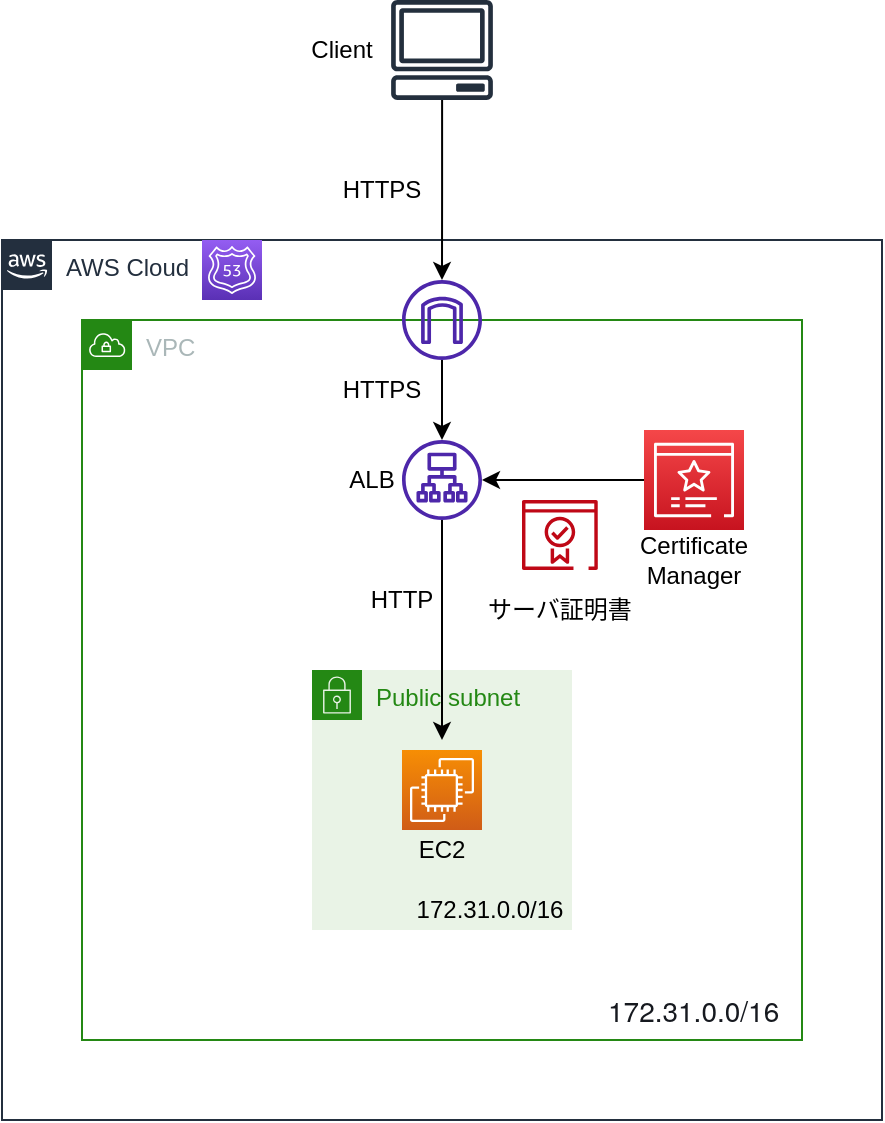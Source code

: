 <mxfile version="20.2.8" type="device"><diagram id="hYjm__GEkq_xyYqt5lKg" name="ページ1"><mxGraphModel dx="1138" dy="603" grid="1" gridSize="10" guides="1" tooltips="1" connect="1" arrows="1" fold="1" page="1" pageScale="1" pageWidth="827" pageHeight="1169" math="0" shadow="0"><root><mxCell id="0"/><mxCell id="1" parent="0"/><mxCell id="esDpBtwbHOVpAAyMWuoP-1" value="AWS Cloud" style="points=[[0,0],[0.25,0],[0.5,0],[0.75,0],[1,0],[1,0.25],[1,0.5],[1,0.75],[1,1],[0.75,1],[0.5,1],[0.25,1],[0,1],[0,0.75],[0,0.5],[0,0.25]];outlineConnect=0;gradientColor=none;html=1;whiteSpace=wrap;fontSize=12;fontStyle=0;container=1;pointerEvents=0;collapsible=0;recursiveResize=0;shape=mxgraph.aws4.group;grIcon=mxgraph.aws4.group_aws_cloud_alt;strokeColor=#232F3E;fillColor=none;verticalAlign=top;align=left;spacingLeft=30;fontColor=#232F3E;dashed=0;" vertex="1" parent="1"><mxGeometry x="200" y="240" width="440" height="440" as="geometry"/></mxCell><mxCell id="esDpBtwbHOVpAAyMWuoP-2" value="VPC" style="points=[[0,0],[0.25,0],[0.5,0],[0.75,0],[1,0],[1,0.25],[1,0.5],[1,0.75],[1,1],[0.75,1],[0.5,1],[0.25,1],[0,1],[0,0.75],[0,0.5],[0,0.25]];outlineConnect=0;gradientColor=none;html=1;whiteSpace=wrap;fontSize=12;fontStyle=0;container=1;pointerEvents=0;collapsible=0;recursiveResize=0;shape=mxgraph.aws4.group;grIcon=mxgraph.aws4.group_vpc;strokeColor=#248814;fillColor=none;verticalAlign=top;align=left;spacingLeft=30;fontColor=#AAB7B8;dashed=0;" vertex="1" parent="esDpBtwbHOVpAAyMWuoP-1"><mxGeometry x="40" y="40" width="360" height="360" as="geometry"/></mxCell><mxCell id="esDpBtwbHOVpAAyMWuoP-18" value="" style="edgeStyle=orthogonalEdgeStyle;rounded=0;orthogonalLoop=1;jettySize=auto;html=1;" edge="1" parent="esDpBtwbHOVpAAyMWuoP-2" source="esDpBtwbHOVpAAyMWuoP-3" target="esDpBtwbHOVpAAyMWuoP-4"><mxGeometry relative="1" as="geometry"/></mxCell><mxCell id="esDpBtwbHOVpAAyMWuoP-3" value="" style="sketch=0;outlineConnect=0;fontColor=#232F3E;gradientColor=none;fillColor=#4D27AA;strokeColor=none;dashed=0;verticalLabelPosition=bottom;verticalAlign=top;align=center;html=1;fontSize=12;fontStyle=0;aspect=fixed;pointerEvents=1;shape=mxgraph.aws4.internet_gateway;" vertex="1" parent="esDpBtwbHOVpAAyMWuoP-2"><mxGeometry x="160" y="-20" width="40" height="40" as="geometry"/></mxCell><mxCell id="esDpBtwbHOVpAAyMWuoP-4" value="" style="sketch=0;outlineConnect=0;fontColor=#232F3E;gradientColor=none;fillColor=#4D27AA;strokeColor=none;dashed=0;verticalLabelPosition=bottom;verticalAlign=top;align=center;html=1;fontSize=12;fontStyle=0;aspect=fixed;pointerEvents=1;shape=mxgraph.aws4.application_load_balancer;" vertex="1" parent="esDpBtwbHOVpAAyMWuoP-2"><mxGeometry x="160" y="60" width="40" height="40" as="geometry"/></mxCell><mxCell id="esDpBtwbHOVpAAyMWuoP-5" value="Public subnet" style="points=[[0,0],[0.25,0],[0.5,0],[0.75,0],[1,0],[1,0.25],[1,0.5],[1,0.75],[1,1],[0.75,1],[0.5,1],[0.25,1],[0,1],[0,0.75],[0,0.5],[0,0.25]];outlineConnect=0;gradientColor=none;html=1;whiteSpace=wrap;fontSize=12;fontStyle=0;container=1;pointerEvents=0;collapsible=0;recursiveResize=0;shape=mxgraph.aws4.group;grIcon=mxgraph.aws4.group_security_group;grStroke=0;strokeColor=#248814;fillColor=#E9F3E6;verticalAlign=top;align=left;spacingLeft=30;fontColor=#248814;dashed=0;" vertex="1" parent="esDpBtwbHOVpAAyMWuoP-2"><mxGeometry x="115" y="175" width="130" height="130" as="geometry"/></mxCell><mxCell id="esDpBtwbHOVpAAyMWuoP-6" value="" style="sketch=0;points=[[0,0,0],[0.25,0,0],[0.5,0,0],[0.75,0,0],[1,0,0],[0,1,0],[0.25,1,0],[0.5,1,0],[0.75,1,0],[1,1,0],[0,0.25,0],[0,0.5,0],[0,0.75,0],[1,0.25,0],[1,0.5,0],[1,0.75,0]];outlineConnect=0;fontColor=#232F3E;gradientColor=#F78E04;gradientDirection=north;fillColor=#D05C17;strokeColor=#ffffff;dashed=0;verticalLabelPosition=bottom;verticalAlign=top;align=center;html=1;fontSize=12;fontStyle=0;aspect=fixed;shape=mxgraph.aws4.resourceIcon;resIcon=mxgraph.aws4.ec2;" vertex="1" parent="esDpBtwbHOVpAAyMWuoP-5"><mxGeometry x="45" y="40" width="40" height="40" as="geometry"/></mxCell><mxCell id="esDpBtwbHOVpAAyMWuoP-21" value="EC2" style="text;html=1;strokeColor=none;fillColor=none;align=center;verticalAlign=middle;whiteSpace=wrap;rounded=0;" vertex="1" parent="esDpBtwbHOVpAAyMWuoP-5"><mxGeometry x="35" y="75" width="60" height="30" as="geometry"/></mxCell><mxCell id="esDpBtwbHOVpAAyMWuoP-29" value="172.31.0.0/16" style="text;html=1;strokeColor=none;fillColor=none;align=center;verticalAlign=middle;whiteSpace=wrap;rounded=0;" vertex="1" parent="esDpBtwbHOVpAAyMWuoP-5"><mxGeometry x="59" y="105" width="60" height="30" as="geometry"/></mxCell><mxCell id="esDpBtwbHOVpAAyMWuoP-13" style="edgeStyle=orthogonalEdgeStyle;rounded=0;orthogonalLoop=1;jettySize=auto;html=1;exitX=0;exitY=0.5;exitDx=0;exitDy=0;exitPerimeter=0;" edge="1" parent="esDpBtwbHOVpAAyMWuoP-2" source="esDpBtwbHOVpAAyMWuoP-8" target="esDpBtwbHOVpAAyMWuoP-4"><mxGeometry relative="1" as="geometry"/></mxCell><mxCell id="esDpBtwbHOVpAAyMWuoP-8" value="" style="sketch=0;points=[[0,0,0],[0.25,0,0],[0.5,0,0],[0.75,0,0],[1,0,0],[0,1,0],[0.25,1,0],[0.5,1,0],[0.75,1,0],[1,1,0],[0,0.25,0],[0,0.5,0],[0,0.75,0],[1,0.25,0],[1,0.5,0],[1,0.75,0]];outlineConnect=0;fontColor=#232F3E;gradientColor=#F54749;gradientDirection=north;fillColor=#C7131F;strokeColor=#ffffff;dashed=0;verticalLabelPosition=bottom;verticalAlign=top;align=center;html=1;fontSize=12;fontStyle=0;aspect=fixed;shape=mxgraph.aws4.resourceIcon;resIcon=mxgraph.aws4.certificate_manager_3;" vertex="1" parent="esDpBtwbHOVpAAyMWuoP-2"><mxGeometry x="281" y="55" width="50" height="50" as="geometry"/></mxCell><mxCell id="esDpBtwbHOVpAAyMWuoP-9" value="" style="sketch=0;outlineConnect=0;fontColor=#232F3E;gradientColor=none;fillColor=#BF0816;strokeColor=none;dashed=0;verticalLabelPosition=bottom;verticalAlign=top;align=center;html=1;fontSize=12;fontStyle=0;aspect=fixed;pointerEvents=1;shape=mxgraph.aws4.certificate_manager_2;" vertex="1" parent="esDpBtwbHOVpAAyMWuoP-2"><mxGeometry x="220" y="90" width="37.91" height="35" as="geometry"/></mxCell><mxCell id="esDpBtwbHOVpAAyMWuoP-17" value="" style="edgeStyle=orthogonalEdgeStyle;rounded=0;orthogonalLoop=1;jettySize=auto;html=1;" edge="1" parent="esDpBtwbHOVpAAyMWuoP-2" source="esDpBtwbHOVpAAyMWuoP-4"><mxGeometry relative="1" as="geometry"><mxPoint x="180" y="210" as="targetPoint"/></mxGeometry></mxCell><mxCell id="esDpBtwbHOVpAAyMWuoP-22" value="ALB" style="text;html=1;strokeColor=none;fillColor=none;align=center;verticalAlign=middle;whiteSpace=wrap;rounded=0;" vertex="1" parent="esDpBtwbHOVpAAyMWuoP-2"><mxGeometry x="115" y="65" width="60" height="30" as="geometry"/></mxCell><mxCell id="esDpBtwbHOVpAAyMWuoP-23" value="サーバ証明書" style="text;html=1;strokeColor=none;fillColor=none;align=center;verticalAlign=middle;whiteSpace=wrap;rounded=0;" vertex="1" parent="esDpBtwbHOVpAAyMWuoP-2"><mxGeometry x="193.95" y="130" width="90" height="30" as="geometry"/></mxCell><mxCell id="esDpBtwbHOVpAAyMWuoP-24" value="Certificate&lt;br&gt;Manager" style="text;html=1;strokeColor=none;fillColor=none;align=center;verticalAlign=middle;whiteSpace=wrap;rounded=0;" vertex="1" parent="esDpBtwbHOVpAAyMWuoP-2"><mxGeometry x="276" y="105" width="60" height="30" as="geometry"/></mxCell><mxCell id="esDpBtwbHOVpAAyMWuoP-26" value="HTTP" style="text;html=1;strokeColor=none;fillColor=none;align=center;verticalAlign=middle;whiteSpace=wrap;rounded=0;" vertex="1" parent="esDpBtwbHOVpAAyMWuoP-2"><mxGeometry x="130" y="125" width="60" height="30" as="geometry"/></mxCell><mxCell id="esDpBtwbHOVpAAyMWuoP-31" value="HTTPS" style="text;html=1;strokeColor=none;fillColor=none;align=center;verticalAlign=middle;whiteSpace=wrap;rounded=0;" vertex="1" parent="esDpBtwbHOVpAAyMWuoP-2"><mxGeometry x="120" y="20" width="60" height="30" as="geometry"/></mxCell><mxCell id="esDpBtwbHOVpAAyMWuoP-32" value="&lt;span style=&quot;color: rgb(22, 25, 31); font-family: &amp;quot;Amazon Ember&amp;quot;, &amp;quot;Helvetica Neue&amp;quot;, Roboto, Arial, sans-serif; font-size: 14px; font-style: normal; font-variant-ligatures: normal; font-variant-caps: normal; font-weight: 400; letter-spacing: normal; orphans: 2; text-align: left; text-indent: 0px; text-transform: none; widows: 2; word-spacing: 0px; -webkit-text-stroke-width: 0px; background-color: rgb(255, 255, 255); text-decoration-thickness: initial; text-decoration-style: initial; text-decoration-color: initial; float: none; display: inline !important;&quot;&gt;172.31.0.0/16&lt;/span&gt;" style="text;whiteSpace=wrap;html=1;" vertex="1" parent="esDpBtwbHOVpAAyMWuoP-2"><mxGeometry x="261" y="330" width="90" height="30" as="geometry"/></mxCell><mxCell id="esDpBtwbHOVpAAyMWuoP-30" value="" style="sketch=0;points=[[0,0,0],[0.25,0,0],[0.5,0,0],[0.75,0,0],[1,0,0],[0,1,0],[0.25,1,0],[0.5,1,0],[0.75,1,0],[1,1,0],[0,0.25,0],[0,0.5,0],[0,0.75,0],[1,0.25,0],[1,0.5,0],[1,0.75,0]];outlineConnect=0;fontColor=#232F3E;gradientColor=#945DF2;gradientDirection=north;fillColor=#5A30B5;strokeColor=#ffffff;dashed=0;verticalLabelPosition=bottom;verticalAlign=top;align=center;html=1;fontSize=12;fontStyle=0;aspect=fixed;shape=mxgraph.aws4.resourceIcon;resIcon=mxgraph.aws4.route_53;" vertex="1" parent="esDpBtwbHOVpAAyMWuoP-1"><mxGeometry x="100" width="30" height="30" as="geometry"/></mxCell><mxCell id="esDpBtwbHOVpAAyMWuoP-19" value="" style="edgeStyle=orthogonalEdgeStyle;rounded=0;orthogonalLoop=1;jettySize=auto;html=1;" edge="1" parent="1" source="esDpBtwbHOVpAAyMWuoP-7" target="esDpBtwbHOVpAAyMWuoP-3"><mxGeometry relative="1" as="geometry"/></mxCell><mxCell id="esDpBtwbHOVpAAyMWuoP-7" value="" style="sketch=0;outlineConnect=0;fontColor=#232F3E;gradientColor=none;fillColor=#232F3D;strokeColor=none;dashed=0;verticalLabelPosition=bottom;verticalAlign=top;align=center;html=1;fontSize=12;fontStyle=0;aspect=fixed;pointerEvents=1;shape=mxgraph.aws4.client;" vertex="1" parent="1"><mxGeometry x="394.34" y="120" width="51.32" height="50" as="geometry"/></mxCell><mxCell id="esDpBtwbHOVpAAyMWuoP-25" value="Client" style="text;html=1;strokeColor=none;fillColor=none;align=center;verticalAlign=middle;whiteSpace=wrap;rounded=0;" vertex="1" parent="1"><mxGeometry x="340" y="130" width="60" height="30" as="geometry"/></mxCell><mxCell id="esDpBtwbHOVpAAyMWuoP-27" value="HTTPS" style="text;html=1;strokeColor=none;fillColor=none;align=center;verticalAlign=middle;whiteSpace=wrap;rounded=0;" vertex="1" parent="1"><mxGeometry x="360" y="200" width="60" height="30" as="geometry"/></mxCell></root></mxGraphModel></diagram></mxfile>